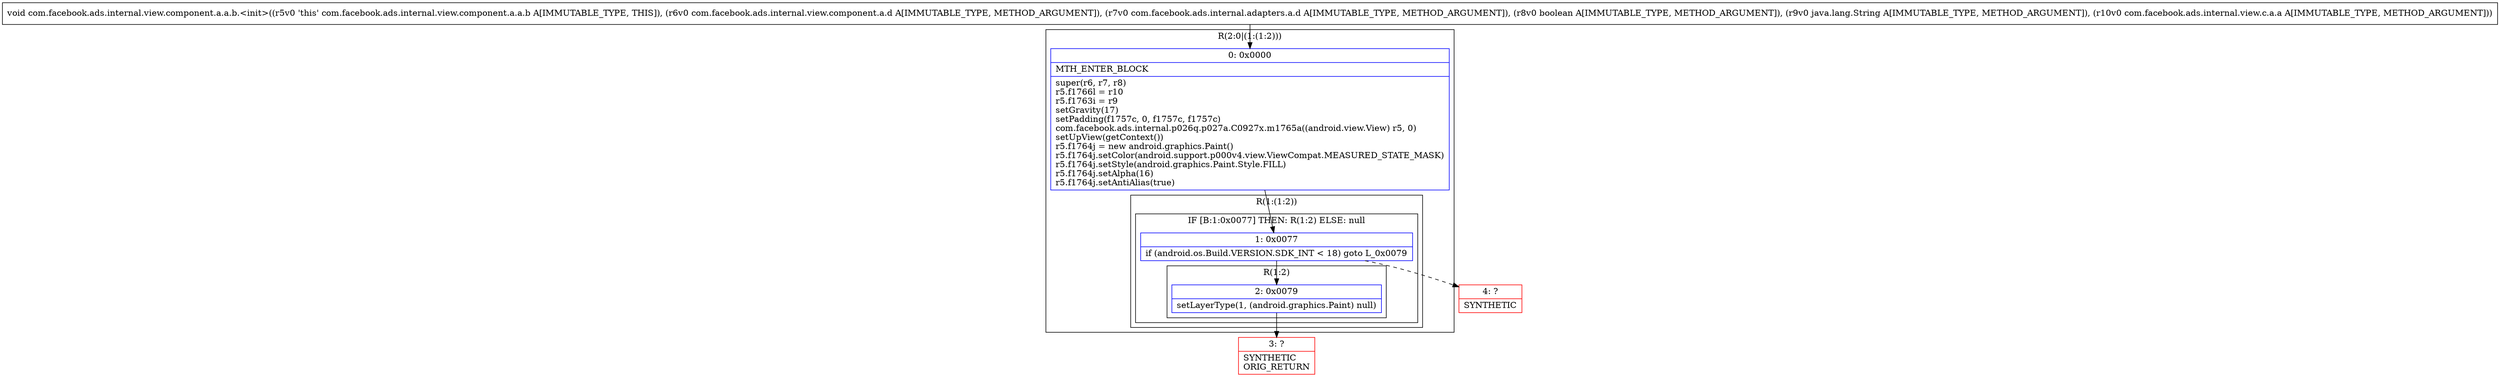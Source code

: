 digraph "CFG forcom.facebook.ads.internal.view.component.a.a.b.\<init\>(Lcom\/facebook\/ads\/internal\/view\/component\/a\/d;Lcom\/facebook\/ads\/internal\/adapters\/a\/d;ZLjava\/lang\/String;Lcom\/facebook\/ads\/internal\/view\/c\/a\/a;)V" {
subgraph cluster_Region_2138928530 {
label = "R(2:0|(1:(1:2)))";
node [shape=record,color=blue];
Node_0 [shape=record,label="{0\:\ 0x0000|MTH_ENTER_BLOCK\l|super(r6, r7, r8)\lr5.f1766l = r10\lr5.f1763i = r9\lsetGravity(17)\lsetPadding(f1757c, 0, f1757c, f1757c)\lcom.facebook.ads.internal.p026q.p027a.C0927x.m1765a((android.view.View) r5, 0)\lsetUpView(getContext())\lr5.f1764j = new android.graphics.Paint()\lr5.f1764j.setColor(android.support.p000v4.view.ViewCompat.MEASURED_STATE_MASK)\lr5.f1764j.setStyle(android.graphics.Paint.Style.FILL)\lr5.f1764j.setAlpha(16)\lr5.f1764j.setAntiAlias(true)\l}"];
subgraph cluster_Region_183505099 {
label = "R(1:(1:2))";
node [shape=record,color=blue];
subgraph cluster_IfRegion_1882914473 {
label = "IF [B:1:0x0077] THEN: R(1:2) ELSE: null";
node [shape=record,color=blue];
Node_1 [shape=record,label="{1\:\ 0x0077|if (android.os.Build.VERSION.SDK_INT \< 18) goto L_0x0079\l}"];
subgraph cluster_Region_337223253 {
label = "R(1:2)";
node [shape=record,color=blue];
Node_2 [shape=record,label="{2\:\ 0x0079|setLayerType(1, (android.graphics.Paint) null)\l}"];
}
}
}
}
Node_3 [shape=record,color=red,label="{3\:\ ?|SYNTHETIC\lORIG_RETURN\l}"];
Node_4 [shape=record,color=red,label="{4\:\ ?|SYNTHETIC\l}"];
MethodNode[shape=record,label="{void com.facebook.ads.internal.view.component.a.a.b.\<init\>((r5v0 'this' com.facebook.ads.internal.view.component.a.a.b A[IMMUTABLE_TYPE, THIS]), (r6v0 com.facebook.ads.internal.view.component.a.d A[IMMUTABLE_TYPE, METHOD_ARGUMENT]), (r7v0 com.facebook.ads.internal.adapters.a.d A[IMMUTABLE_TYPE, METHOD_ARGUMENT]), (r8v0 boolean A[IMMUTABLE_TYPE, METHOD_ARGUMENT]), (r9v0 java.lang.String A[IMMUTABLE_TYPE, METHOD_ARGUMENT]), (r10v0 com.facebook.ads.internal.view.c.a.a A[IMMUTABLE_TYPE, METHOD_ARGUMENT])) }"];
MethodNode -> Node_0;
Node_0 -> Node_1;
Node_1 -> Node_2;
Node_1 -> Node_4[style=dashed];
Node_2 -> Node_3;
}

